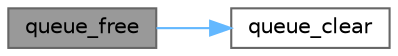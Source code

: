 digraph "queue_free"
{
 // LATEX_PDF_SIZE
  bgcolor="transparent";
  edge [fontname=Helvetica,fontsize=10,labelfontname=Helvetica,labelfontsize=10];
  node [fontname=Helvetica,fontsize=10,shape=box,height=0.2,width=0.4];
  rankdir="LR";
  Node1 [label="queue_free",height=0.2,width=0.4,color="gray40", fillcolor="grey60", style="filled", fontcolor="black",tooltip="dealloc the memory of the queue pointer."];
  Node1 -> Node2 [color="steelblue1",style="solid"];
  Node2 [label="queue_clear",height=0.2,width=0.4,color="grey40", fillcolor="white", style="filled",URL="$queue_8c.html#a0996aa6c72e422580a4b2556b4773a05",tooltip="remove all the nodes from a queue"];
}
